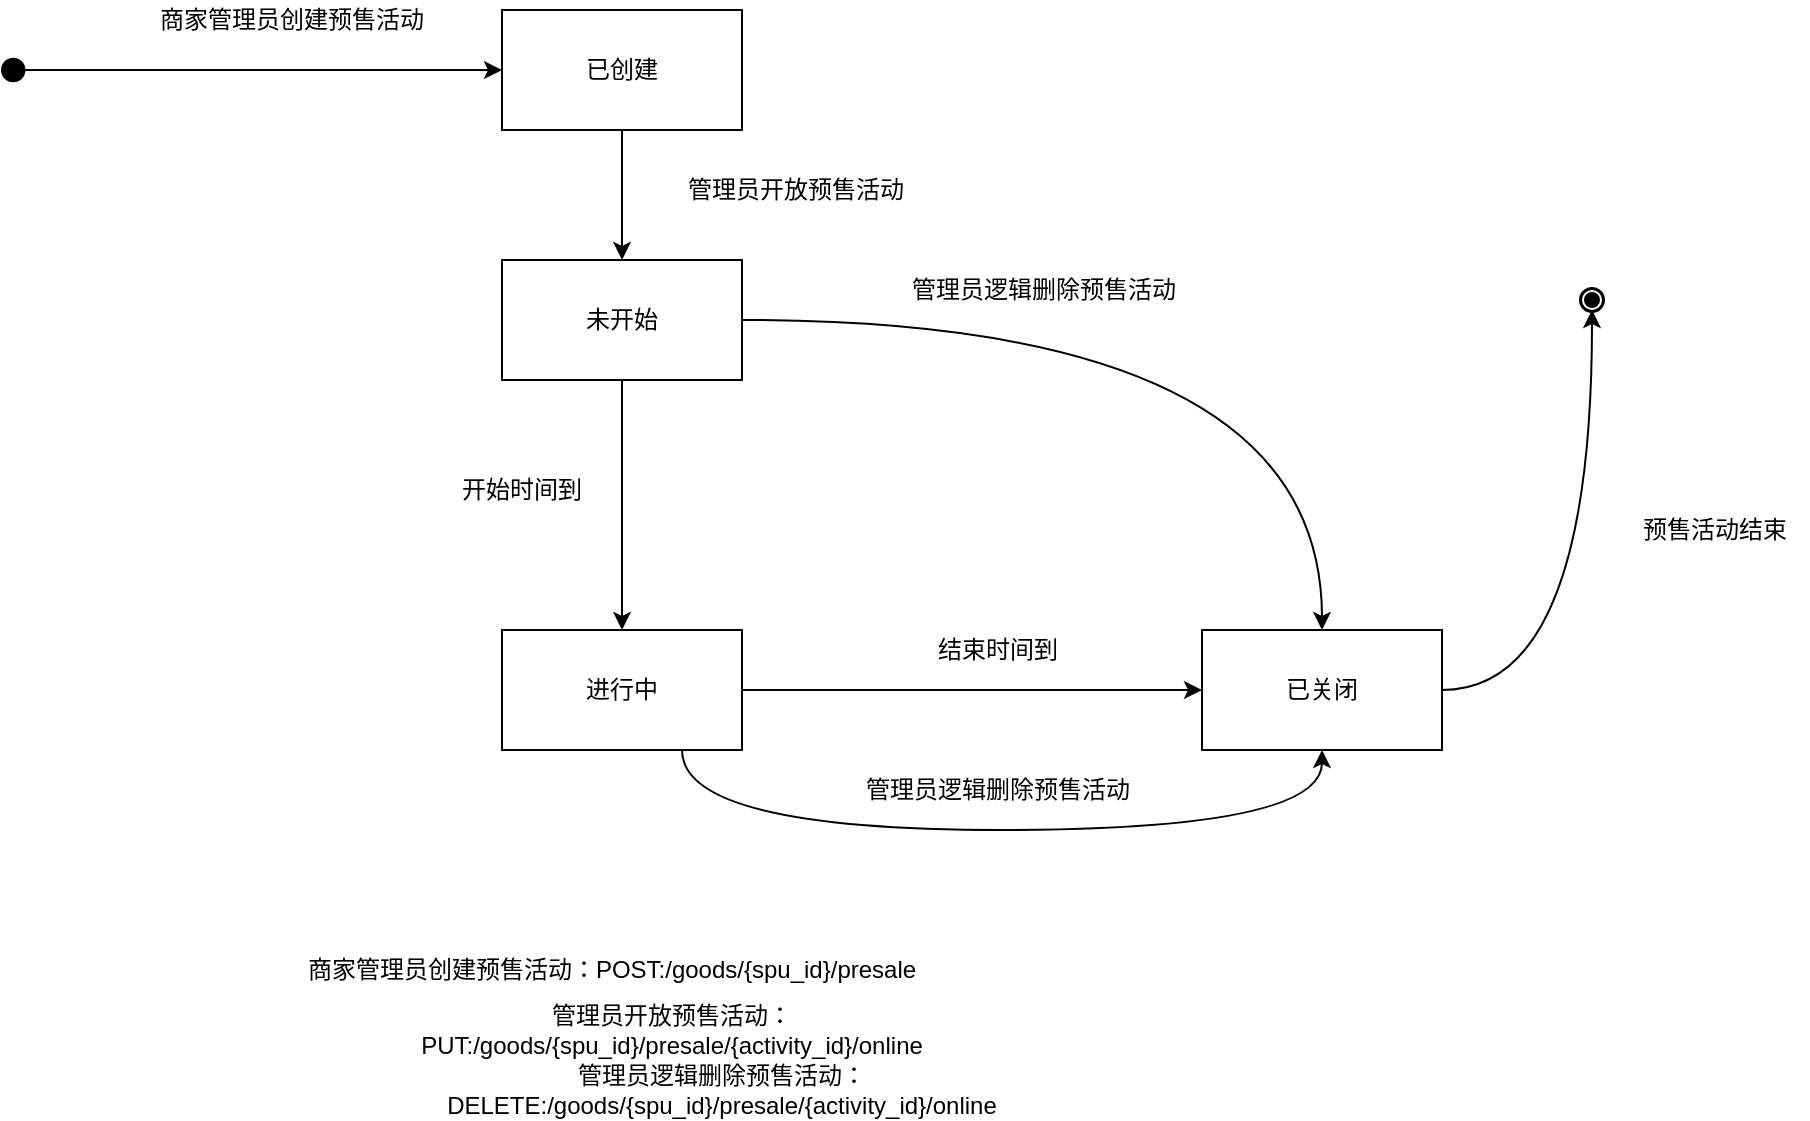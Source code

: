 <mxfile version="13.8.0" type="github">
  <diagram id="baO0POOujpLAagc7hYty" name="Page-1">
    <mxGraphModel dx="1038" dy="587" grid="1" gridSize="10" guides="1" tooltips="1" connect="1" arrows="1" fold="1" page="1" pageScale="1" pageWidth="827" pageHeight="1169" math="0" shadow="0">
      <root>
        <mxCell id="0" />
        <mxCell id="1" parent="0" />
        <mxCell id="afA0k3A63ngMIBR7NG_--1" value="" style="shape=mxgraph.bpmn.shape;html=1;verticalLabelPosition=bottom;labelBackgroundColor=#ffffff;verticalAlign=top;align=center;perimeter=ellipsePerimeter;outlineConnect=0;outline=end;symbol=terminate;shadow=0;" vertex="1" parent="1">
          <mxGeometry x="880" y="160" width="10" height="10" as="geometry" />
        </mxCell>
        <mxCell id="afA0k3A63ngMIBR7NG_--2" style="edgeStyle=orthogonalEdgeStyle;rounded=0;orthogonalLoop=1;jettySize=auto;html=1;" edge="1" parent="1" source="afA0k3A63ngMIBR7NG_--3" target="afA0k3A63ngMIBR7NG_--19">
          <mxGeometry relative="1" as="geometry" />
        </mxCell>
        <mxCell id="afA0k3A63ngMIBR7NG_--3" value="" style="ellipse;whiteSpace=wrap;html=1;aspect=fixed;shadow=0;fillColor=#000000;" vertex="1" parent="1">
          <mxGeometry x="90" y="44.38" width="11.25" height="11.25" as="geometry" />
        </mxCell>
        <mxCell id="afA0k3A63ngMIBR7NG_--4" style="edgeStyle=orthogonalEdgeStyle;rounded=0;orthogonalLoop=1;jettySize=auto;html=1;" edge="1" parent="1" source="afA0k3A63ngMIBR7NG_--6" target="afA0k3A63ngMIBR7NG_--12">
          <mxGeometry relative="1" as="geometry" />
        </mxCell>
        <mxCell id="afA0k3A63ngMIBR7NG_--5" style="edgeStyle=orthogonalEdgeStyle;rounded=0;orthogonalLoop=1;jettySize=auto;html=1;curved=1;" edge="1" parent="1" source="afA0k3A63ngMIBR7NG_--6" target="afA0k3A63ngMIBR7NG_--8">
          <mxGeometry relative="1" as="geometry" />
        </mxCell>
        <mxCell id="afA0k3A63ngMIBR7NG_--6" value="未开始" style="rounded=0;whiteSpace=wrap;html=1;shadow=0;fillColor=#FFFFFF;" vertex="1" parent="1">
          <mxGeometry x="340" y="145" width="120" height="60" as="geometry" />
        </mxCell>
        <mxCell id="afA0k3A63ngMIBR7NG_--7" style="edgeStyle=orthogonalEdgeStyle;rounded=0;orthogonalLoop=1;jettySize=auto;html=1;curved=1;" edge="1" parent="1" source="afA0k3A63ngMIBR7NG_--8" target="afA0k3A63ngMIBR7NG_--1">
          <mxGeometry relative="1" as="geometry" />
        </mxCell>
        <mxCell id="afA0k3A63ngMIBR7NG_--8" value="已关闭" style="rounded=0;whiteSpace=wrap;html=1;shadow=0;fillColor=#FFFFFF;" vertex="1" parent="1">
          <mxGeometry x="690" y="330" width="120" height="60" as="geometry" />
        </mxCell>
        <mxCell id="afA0k3A63ngMIBR7NG_--9" value="商家管理员创建预售活动" style="text;html=1;strokeColor=none;fillColor=none;align=center;verticalAlign=middle;whiteSpace=wrap;rounded=0;shadow=0;" vertex="1" parent="1">
          <mxGeometry x="160" y="15" width="150" height="20" as="geometry" />
        </mxCell>
        <mxCell id="afA0k3A63ngMIBR7NG_--10" style="edgeStyle=orthogonalEdgeStyle;rounded=0;orthogonalLoop=1;jettySize=auto;html=1;curved=1;exitX=0.75;exitY=1;exitDx=0;exitDy=0;" edge="1" parent="1" source="afA0k3A63ngMIBR7NG_--12" target="afA0k3A63ngMIBR7NG_--8">
          <mxGeometry relative="1" as="geometry">
            <Array as="points">
              <mxPoint x="430" y="430" />
              <mxPoint x="750" y="430" />
            </Array>
          </mxGeometry>
        </mxCell>
        <mxCell id="afA0k3A63ngMIBR7NG_--11" style="edgeStyle=orthogonalEdgeStyle;curved=1;rounded=0;orthogonalLoop=1;jettySize=auto;html=1;" edge="1" parent="1" source="afA0k3A63ngMIBR7NG_--12" target="afA0k3A63ngMIBR7NG_--8">
          <mxGeometry relative="1" as="geometry" />
        </mxCell>
        <mxCell id="afA0k3A63ngMIBR7NG_--12" value="进行中" style="rounded=0;whiteSpace=wrap;html=1;shadow=0;fillColor=#FFFFFF;" vertex="1" parent="1">
          <mxGeometry x="340" y="330" width="120" height="60" as="geometry" />
        </mxCell>
        <mxCell id="afA0k3A63ngMIBR7NG_--13" value="开始时间到" style="text;html=1;strokeColor=none;fillColor=none;align=center;verticalAlign=middle;whiteSpace=wrap;rounded=0;shadow=0;" vertex="1" parent="1">
          <mxGeometry x="310" y="250" width="80" height="20" as="geometry" />
        </mxCell>
        <mxCell id="afA0k3A63ngMIBR7NG_--14" value="结束时间到" style="text;html=1;strokeColor=none;fillColor=none;align=center;verticalAlign=middle;whiteSpace=wrap;rounded=0;shadow=0;" vertex="1" parent="1">
          <mxGeometry x="553" y="330" width="70" height="20" as="geometry" />
        </mxCell>
        <mxCell id="afA0k3A63ngMIBR7NG_--15" value="管理员逻辑删除预售活动" style="text;html=1;strokeColor=none;fillColor=none;align=center;verticalAlign=middle;whiteSpace=wrap;rounded=0;shadow=0;" vertex="1" parent="1">
          <mxGeometry x="538" y="150" width="146" height="20" as="geometry" />
        </mxCell>
        <mxCell id="afA0k3A63ngMIBR7NG_--16" value="预售活动结束" style="text;html=1;strokeColor=none;fillColor=none;align=center;verticalAlign=middle;whiteSpace=wrap;rounded=0;shadow=0;" vertex="1" parent="1">
          <mxGeometry x="900" y="270" width="93" height="20" as="geometry" />
        </mxCell>
        <mxCell id="afA0k3A63ngMIBR7NG_--17" value="管理员逻辑删除预售活动" style="text;html=1;strokeColor=none;fillColor=none;align=center;verticalAlign=middle;whiteSpace=wrap;rounded=0;shadow=0;" vertex="1" parent="1">
          <mxGeometry x="515" y="400" width="146" height="20" as="geometry" />
        </mxCell>
        <mxCell id="afA0k3A63ngMIBR7NG_--18" style="edgeStyle=orthogonalEdgeStyle;rounded=0;orthogonalLoop=1;jettySize=auto;html=1;" edge="1" parent="1" source="afA0k3A63ngMIBR7NG_--19" target="afA0k3A63ngMIBR7NG_--6">
          <mxGeometry relative="1" as="geometry" />
        </mxCell>
        <mxCell id="afA0k3A63ngMIBR7NG_--19" value="已创建" style="rounded=0;whiteSpace=wrap;html=1;" vertex="1" parent="1">
          <mxGeometry x="340" y="20" width="120" height="60" as="geometry" />
        </mxCell>
        <mxCell id="afA0k3A63ngMIBR7NG_--20" value="管理员开放预售活动" style="text;html=1;strokeColor=none;fillColor=none;align=center;verticalAlign=middle;whiteSpace=wrap;rounded=0;" vertex="1" parent="1">
          <mxGeometry x="414" y="100" width="146" height="20" as="geometry" />
        </mxCell>
        <mxCell id="afA0k3A63ngMIBR7NG_--21" value="商家管理员创建预售活动：POST:/goods/{spu_id}/presale" style="text;html=1;strokeColor=none;fillColor=none;align=center;verticalAlign=middle;whiteSpace=wrap;rounded=0;shadow=0;" vertex="1" parent="1">
          <mxGeometry x="240" y="490" width="310" height="20" as="geometry" />
        </mxCell>
        <mxCell id="afA0k3A63ngMIBR7NG_--22" value="管理员开放预售活动：PUT:/goods/{spu_id}/presale/{activity_id}/online" style="text;html=1;strokeColor=none;fillColor=none;align=center;verticalAlign=middle;whiteSpace=wrap;rounded=0;" vertex="1" parent="1">
          <mxGeometry x="240" y="520" width="370" height="20" as="geometry" />
        </mxCell>
        <mxCell id="afA0k3A63ngMIBR7NG_--23" value="管理员逻辑删除预售活动：DELETE:/goods/{spu_id}/presale/{activity_id}/online" style="text;html=1;strokeColor=none;fillColor=none;align=center;verticalAlign=middle;whiteSpace=wrap;rounded=0;shadow=0;" vertex="1" parent="1">
          <mxGeometry x="240" y="550" width="420" height="20" as="geometry" />
        </mxCell>
      </root>
    </mxGraphModel>
  </diagram>
</mxfile>
